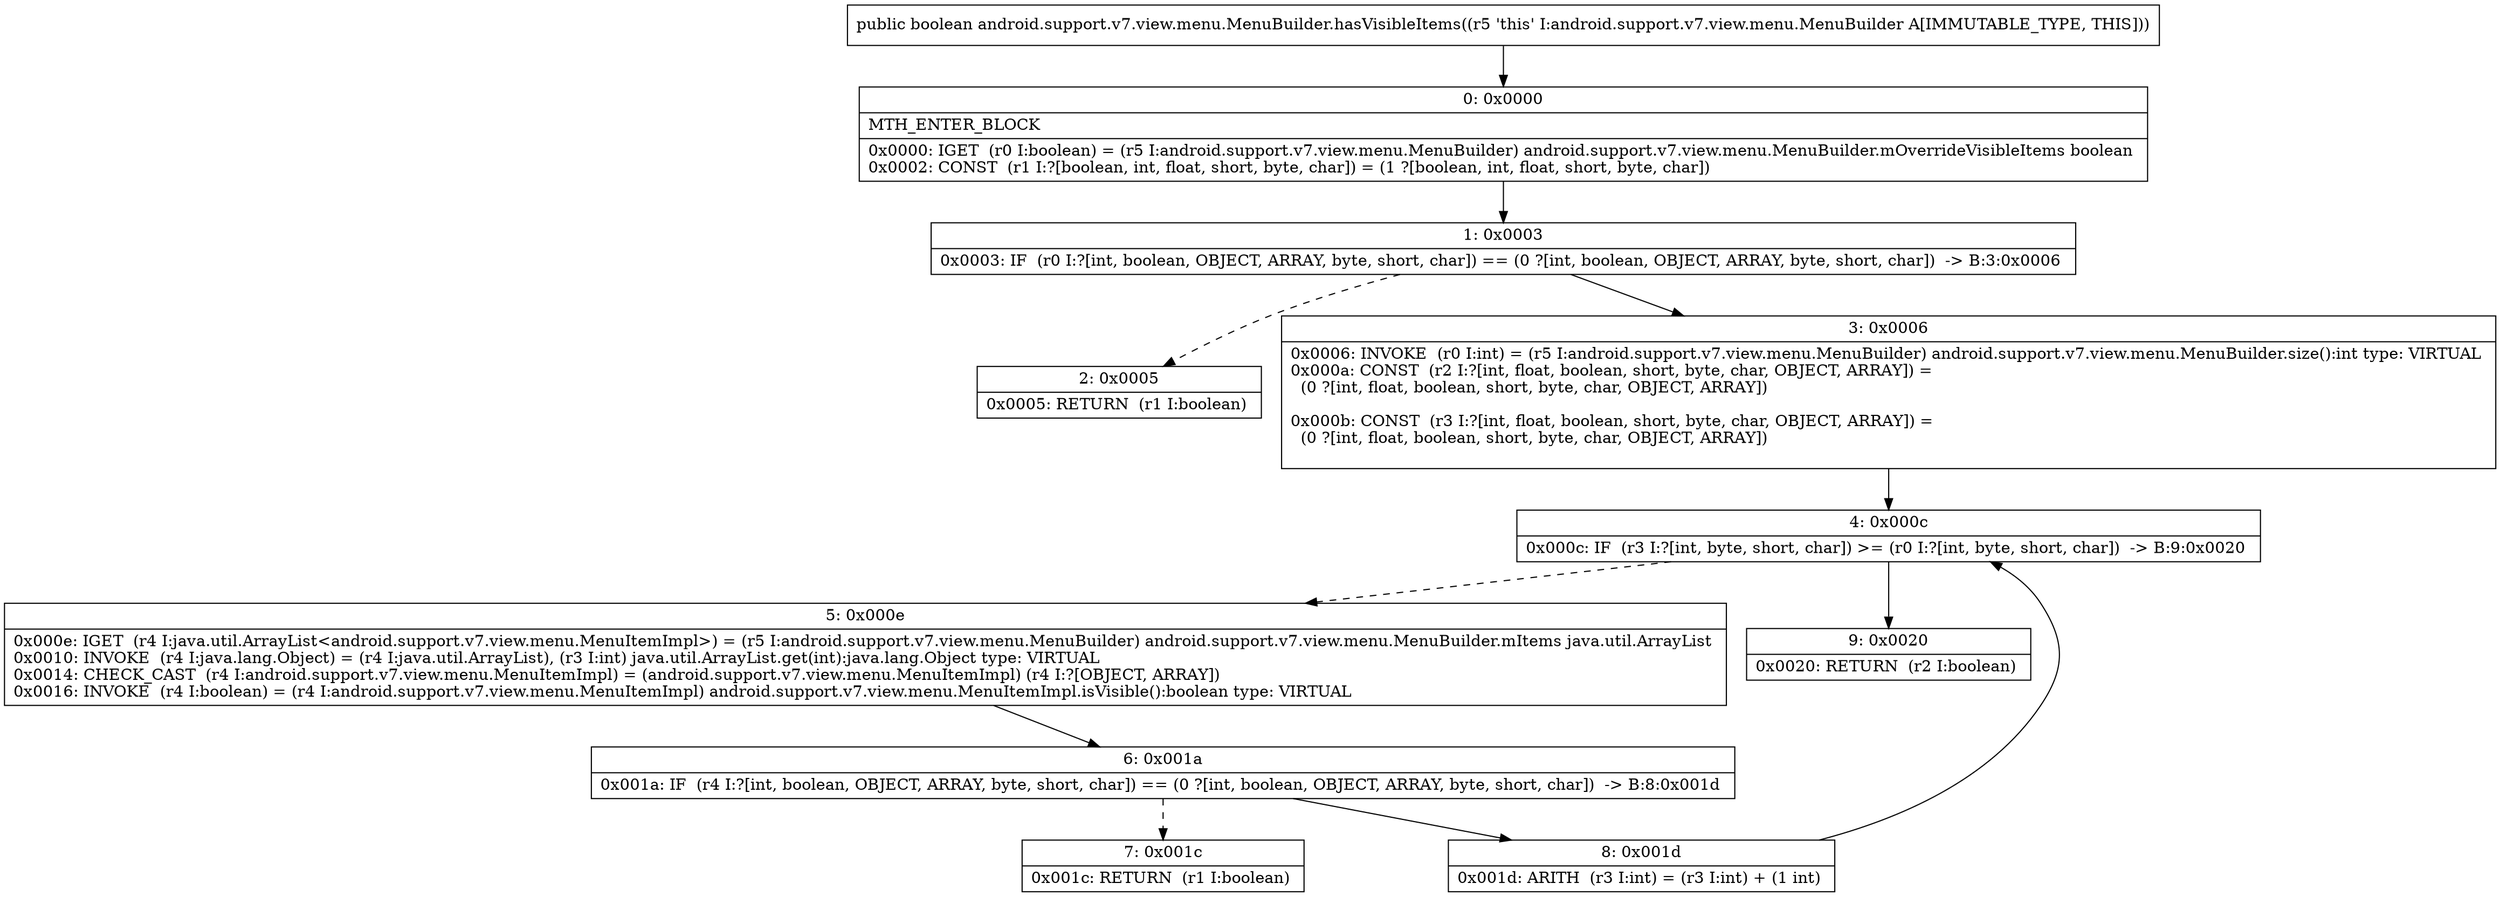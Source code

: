 digraph "CFG forandroid.support.v7.view.menu.MenuBuilder.hasVisibleItems()Z" {
Node_0 [shape=record,label="{0\:\ 0x0000|MTH_ENTER_BLOCK\l|0x0000: IGET  (r0 I:boolean) = (r5 I:android.support.v7.view.menu.MenuBuilder) android.support.v7.view.menu.MenuBuilder.mOverrideVisibleItems boolean \l0x0002: CONST  (r1 I:?[boolean, int, float, short, byte, char]) = (1 ?[boolean, int, float, short, byte, char]) \l}"];
Node_1 [shape=record,label="{1\:\ 0x0003|0x0003: IF  (r0 I:?[int, boolean, OBJECT, ARRAY, byte, short, char]) == (0 ?[int, boolean, OBJECT, ARRAY, byte, short, char])  \-\> B:3:0x0006 \l}"];
Node_2 [shape=record,label="{2\:\ 0x0005|0x0005: RETURN  (r1 I:boolean) \l}"];
Node_3 [shape=record,label="{3\:\ 0x0006|0x0006: INVOKE  (r0 I:int) = (r5 I:android.support.v7.view.menu.MenuBuilder) android.support.v7.view.menu.MenuBuilder.size():int type: VIRTUAL \l0x000a: CONST  (r2 I:?[int, float, boolean, short, byte, char, OBJECT, ARRAY]) = \l  (0 ?[int, float, boolean, short, byte, char, OBJECT, ARRAY])\l \l0x000b: CONST  (r3 I:?[int, float, boolean, short, byte, char, OBJECT, ARRAY]) = \l  (0 ?[int, float, boolean, short, byte, char, OBJECT, ARRAY])\l \l}"];
Node_4 [shape=record,label="{4\:\ 0x000c|0x000c: IF  (r3 I:?[int, byte, short, char]) \>= (r0 I:?[int, byte, short, char])  \-\> B:9:0x0020 \l}"];
Node_5 [shape=record,label="{5\:\ 0x000e|0x000e: IGET  (r4 I:java.util.ArrayList\<android.support.v7.view.menu.MenuItemImpl\>) = (r5 I:android.support.v7.view.menu.MenuBuilder) android.support.v7.view.menu.MenuBuilder.mItems java.util.ArrayList \l0x0010: INVOKE  (r4 I:java.lang.Object) = (r4 I:java.util.ArrayList), (r3 I:int) java.util.ArrayList.get(int):java.lang.Object type: VIRTUAL \l0x0014: CHECK_CAST  (r4 I:android.support.v7.view.menu.MenuItemImpl) = (android.support.v7.view.menu.MenuItemImpl) (r4 I:?[OBJECT, ARRAY]) \l0x0016: INVOKE  (r4 I:boolean) = (r4 I:android.support.v7.view.menu.MenuItemImpl) android.support.v7.view.menu.MenuItemImpl.isVisible():boolean type: VIRTUAL \l}"];
Node_6 [shape=record,label="{6\:\ 0x001a|0x001a: IF  (r4 I:?[int, boolean, OBJECT, ARRAY, byte, short, char]) == (0 ?[int, boolean, OBJECT, ARRAY, byte, short, char])  \-\> B:8:0x001d \l}"];
Node_7 [shape=record,label="{7\:\ 0x001c|0x001c: RETURN  (r1 I:boolean) \l}"];
Node_8 [shape=record,label="{8\:\ 0x001d|0x001d: ARITH  (r3 I:int) = (r3 I:int) + (1 int) \l}"];
Node_9 [shape=record,label="{9\:\ 0x0020|0x0020: RETURN  (r2 I:boolean) \l}"];
MethodNode[shape=record,label="{public boolean android.support.v7.view.menu.MenuBuilder.hasVisibleItems((r5 'this' I:android.support.v7.view.menu.MenuBuilder A[IMMUTABLE_TYPE, THIS])) }"];
MethodNode -> Node_0;
Node_0 -> Node_1;
Node_1 -> Node_2[style=dashed];
Node_1 -> Node_3;
Node_3 -> Node_4;
Node_4 -> Node_5[style=dashed];
Node_4 -> Node_9;
Node_5 -> Node_6;
Node_6 -> Node_7[style=dashed];
Node_6 -> Node_8;
Node_8 -> Node_4;
}

